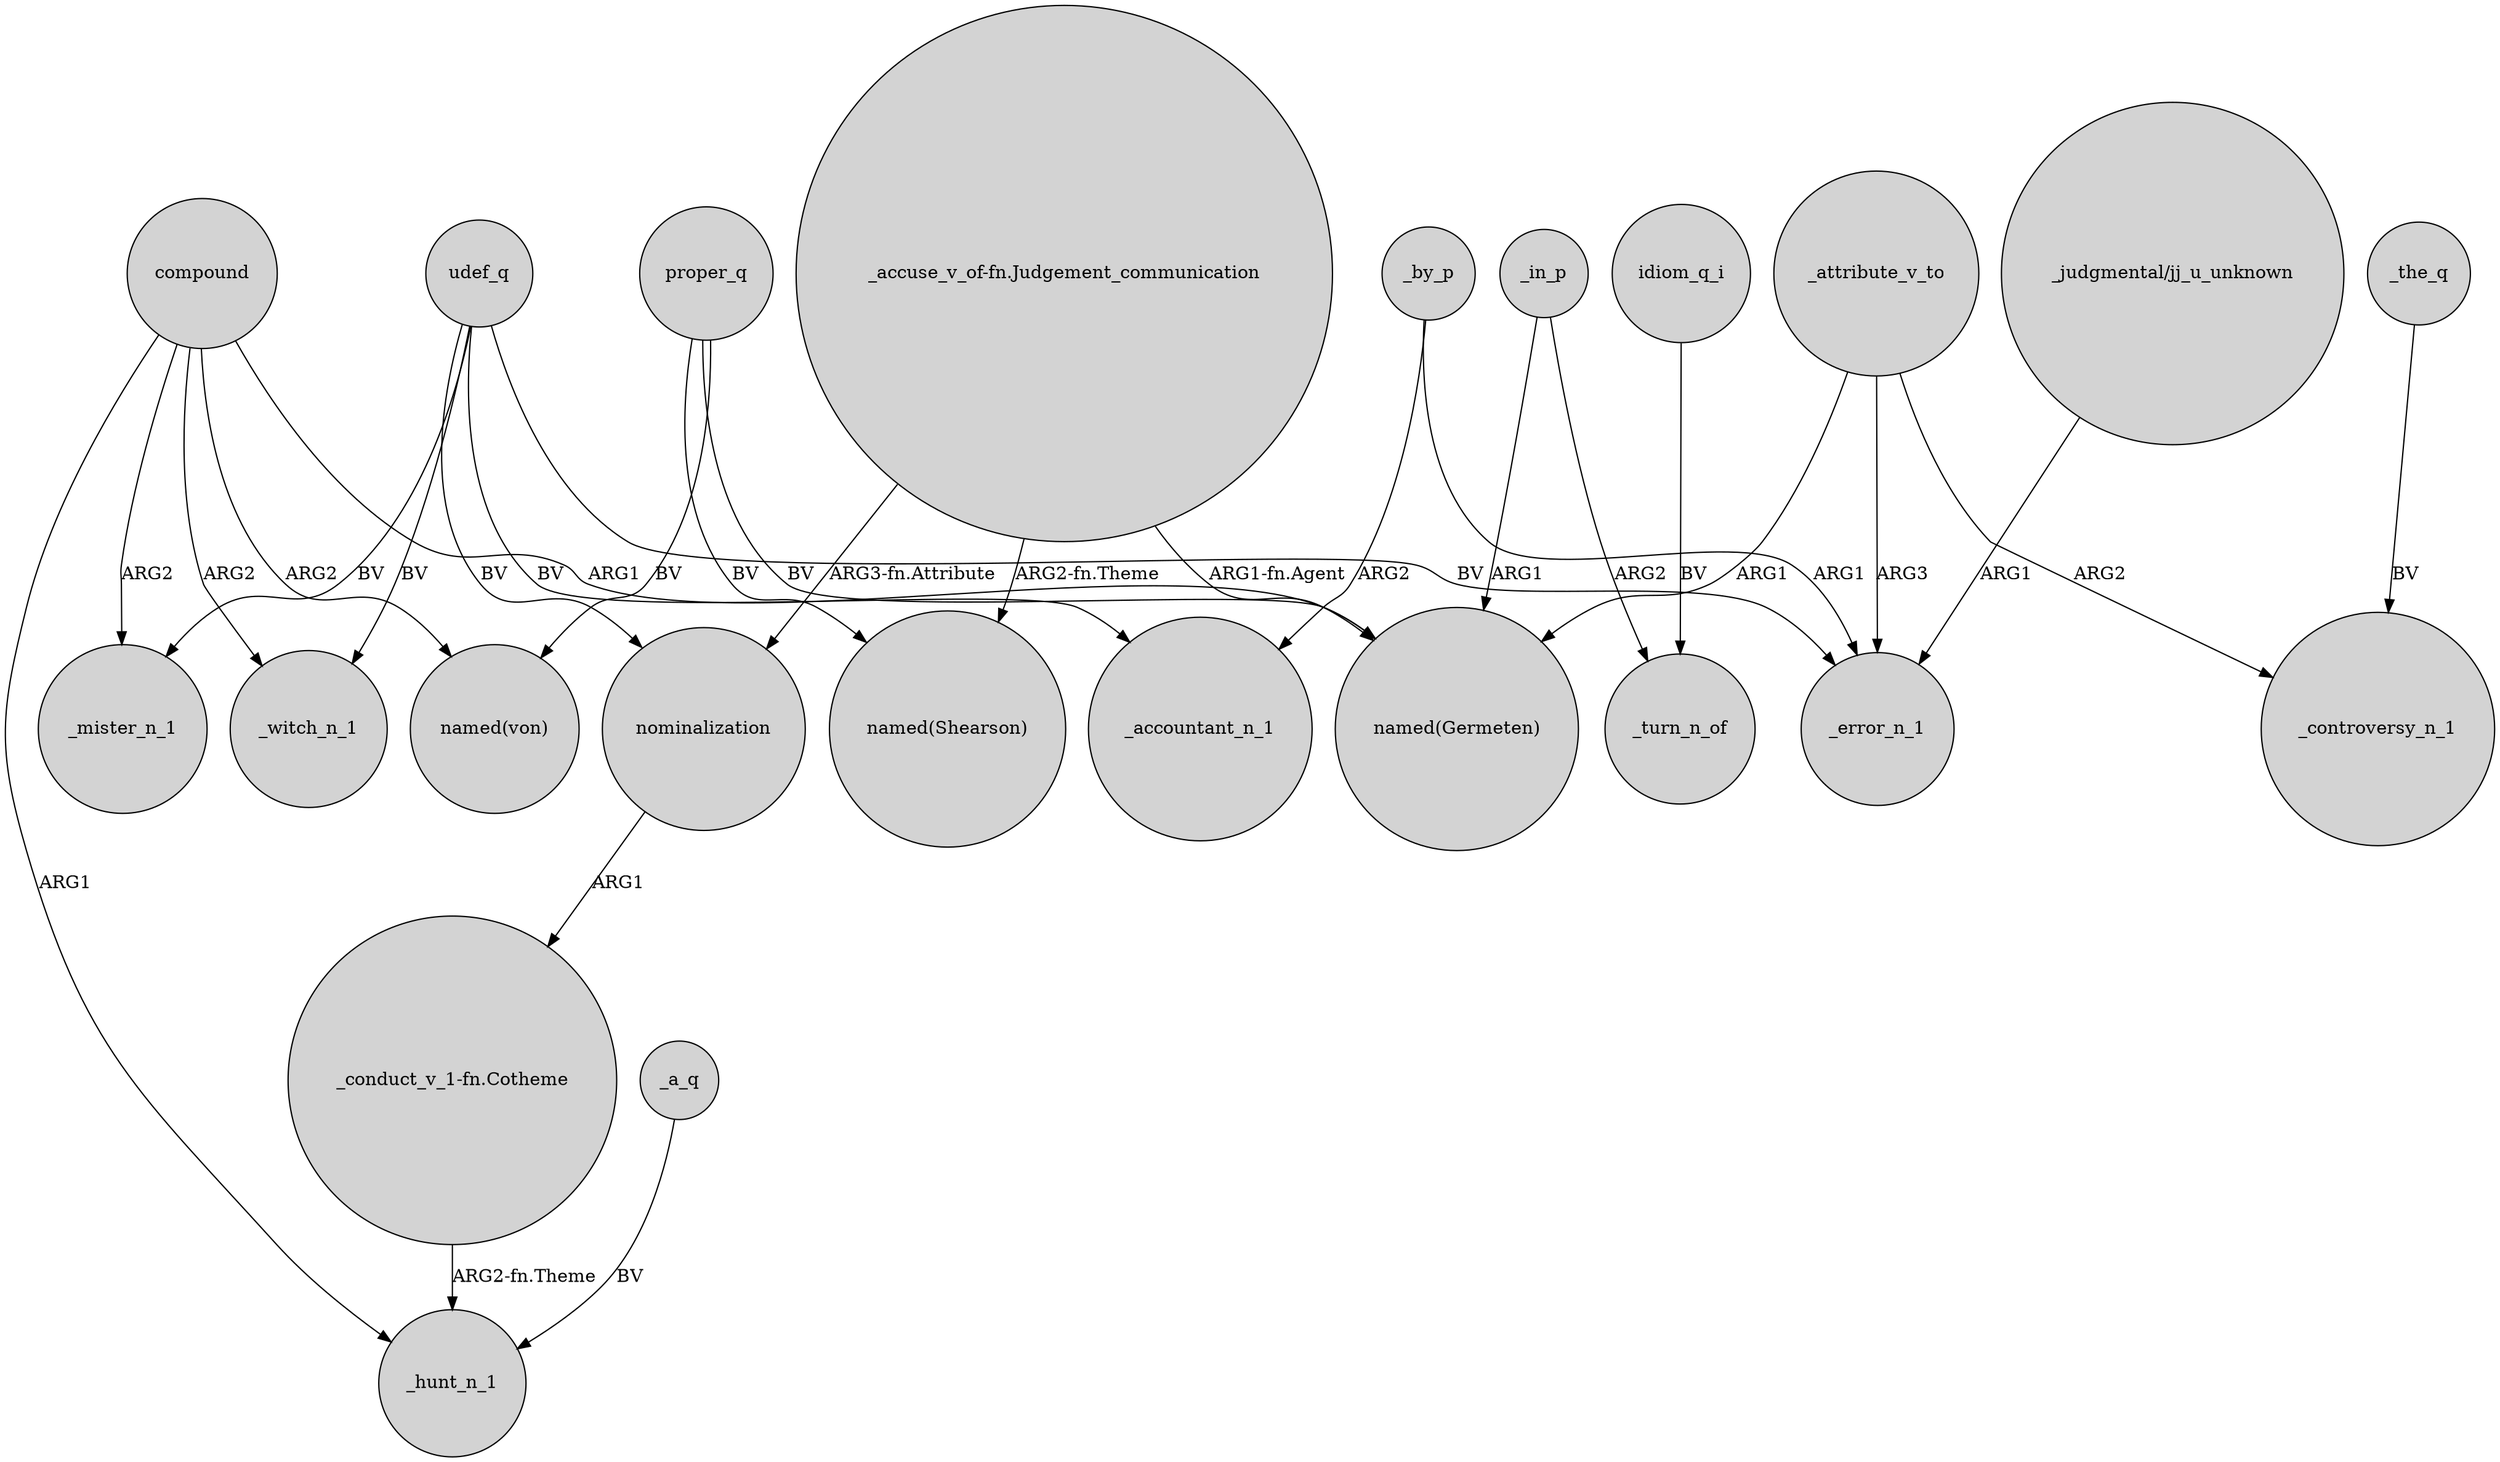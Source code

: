 digraph {
	node [shape=circle style=filled]
	compound -> _witch_n_1 [label=ARG2]
	compound -> "named(Germeten)" [label=ARG1]
	proper_q -> "named(Shearson)" [label=BV]
	_in_p -> _turn_n_of [label=ARG2]
	_attribute_v_to -> "named(Germeten)" [label=ARG1]
	"_judgmental/jj_u_unknown" -> _error_n_1 [label=ARG1]
	proper_q -> "named(Germeten)" [label=BV]
	_by_p -> _accountant_n_1 [label=ARG2]
	compound -> _mister_n_1 [label=ARG2]
	proper_q -> "named(von)" [label=BV]
	udef_q -> _mister_n_1 [label=BV]
	compound -> "named(von)" [label=ARG2]
	"_conduct_v_1-fn.Cotheme" -> _hunt_n_1 [label="ARG2-fn.Theme"]
	compound -> _hunt_n_1 [label=ARG1]
	nominalization -> "_conduct_v_1-fn.Cotheme" [label=ARG1]
	_the_q -> _controversy_n_1 [label=BV]
	_by_p -> _error_n_1 [label=ARG1]
	idiom_q_i -> _turn_n_of [label=BV]
	udef_q -> _witch_n_1 [label=BV]
	udef_q -> nominalization [label=BV]
	_attribute_v_to -> _error_n_1 [label=ARG3]
	_attribute_v_to -> _controversy_n_1 [label=ARG2]
	udef_q -> _accountant_n_1 [label=BV]
	"_accuse_v_of-fn.Judgement_communication" -> "named(Germeten)" [label="ARG1-fn.Agent"]
	_in_p -> "named(Germeten)" [label=ARG1]
	udef_q -> _error_n_1 [label=BV]
	"_accuse_v_of-fn.Judgement_communication" -> nominalization [label="ARG3-fn.Attribute"]
	"_accuse_v_of-fn.Judgement_communication" -> "named(Shearson)" [label="ARG2-fn.Theme"]
	_a_q -> _hunt_n_1 [label=BV]
}
